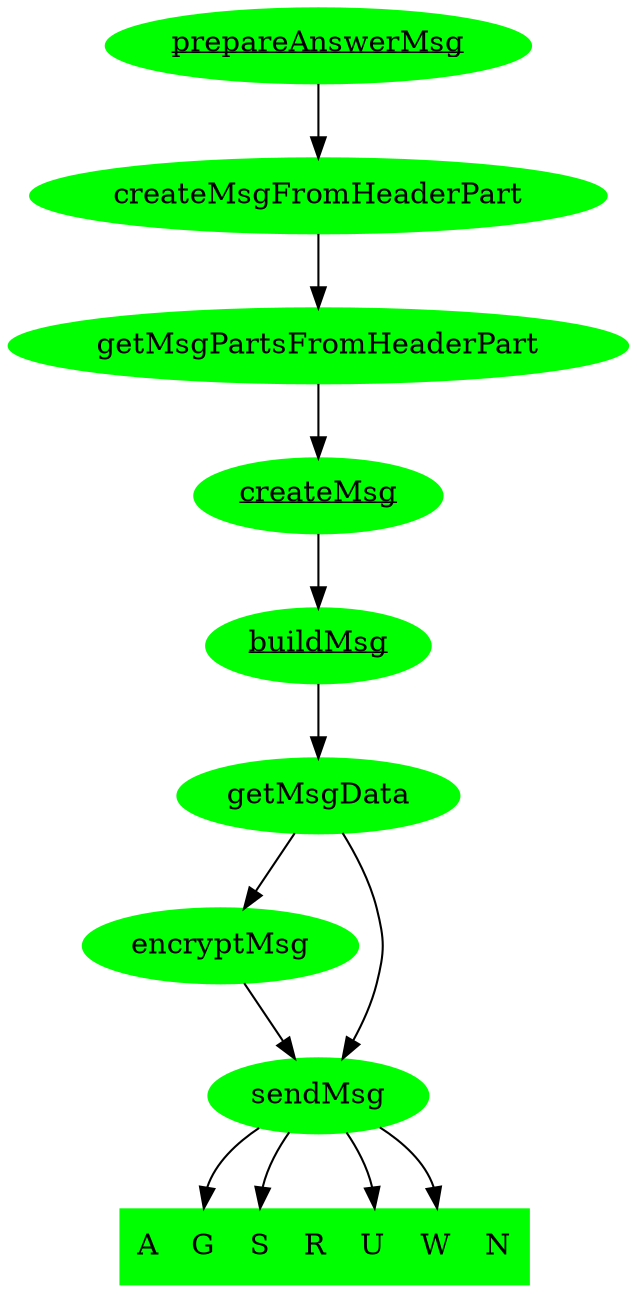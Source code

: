 digraph G2 {
  prepareAnswerMsg[style="filled", color="green", label=<<u>prepareAnswerMsg</u>> URL="\ref prepareAnswerMsg"];
  prepareAnswerMsg -> createMsgFromHeaderPart;
  createMsgFromHeaderPart[style="filled", color="green"];
  createMsgFromHeaderPart -> getMsgPartsFromHeaderPart;
  getMsgPartsFromHeaderPart[style="filled", color="green"];
  getMsgPartsFromHeaderPart -> createMsg;
  createMsg[style="filled", color="green", label=<<u>createMsg</u>> URL="\ref grp_createMsg"];
  createMsg -> buildMsg;
  buildMsg[style="filled", color="green", label=<<u>buildMsg</u>> URL="\ref grp_buildAnswerMsg"];
  buildMsg -> getMsgData;
  getMsgData[style="filled", color="green"];
  getMsgData -> encryptMsg;
  encryptMsg[style="filled", color="green"];
  sendMsgSwitch [style="filled", color="green",shape=record, label="<f0> A|<f1> G|<f2> S|<f3> R|<f4> U|<f5> W|<f6> N"];
  encryptMsg -> sendMsg;
  getMsgData -> sendMsg;
  sendMsg -> sendMsgSwitch:f1;
  sendMsg -> sendMsgSwitch:f4;
  sendMsg -> sendMsgSwitch:f5;
  sendMsg[style="filled", color="green"];
  sendMsg -> sendMsgSwitch:f2;
  
}
